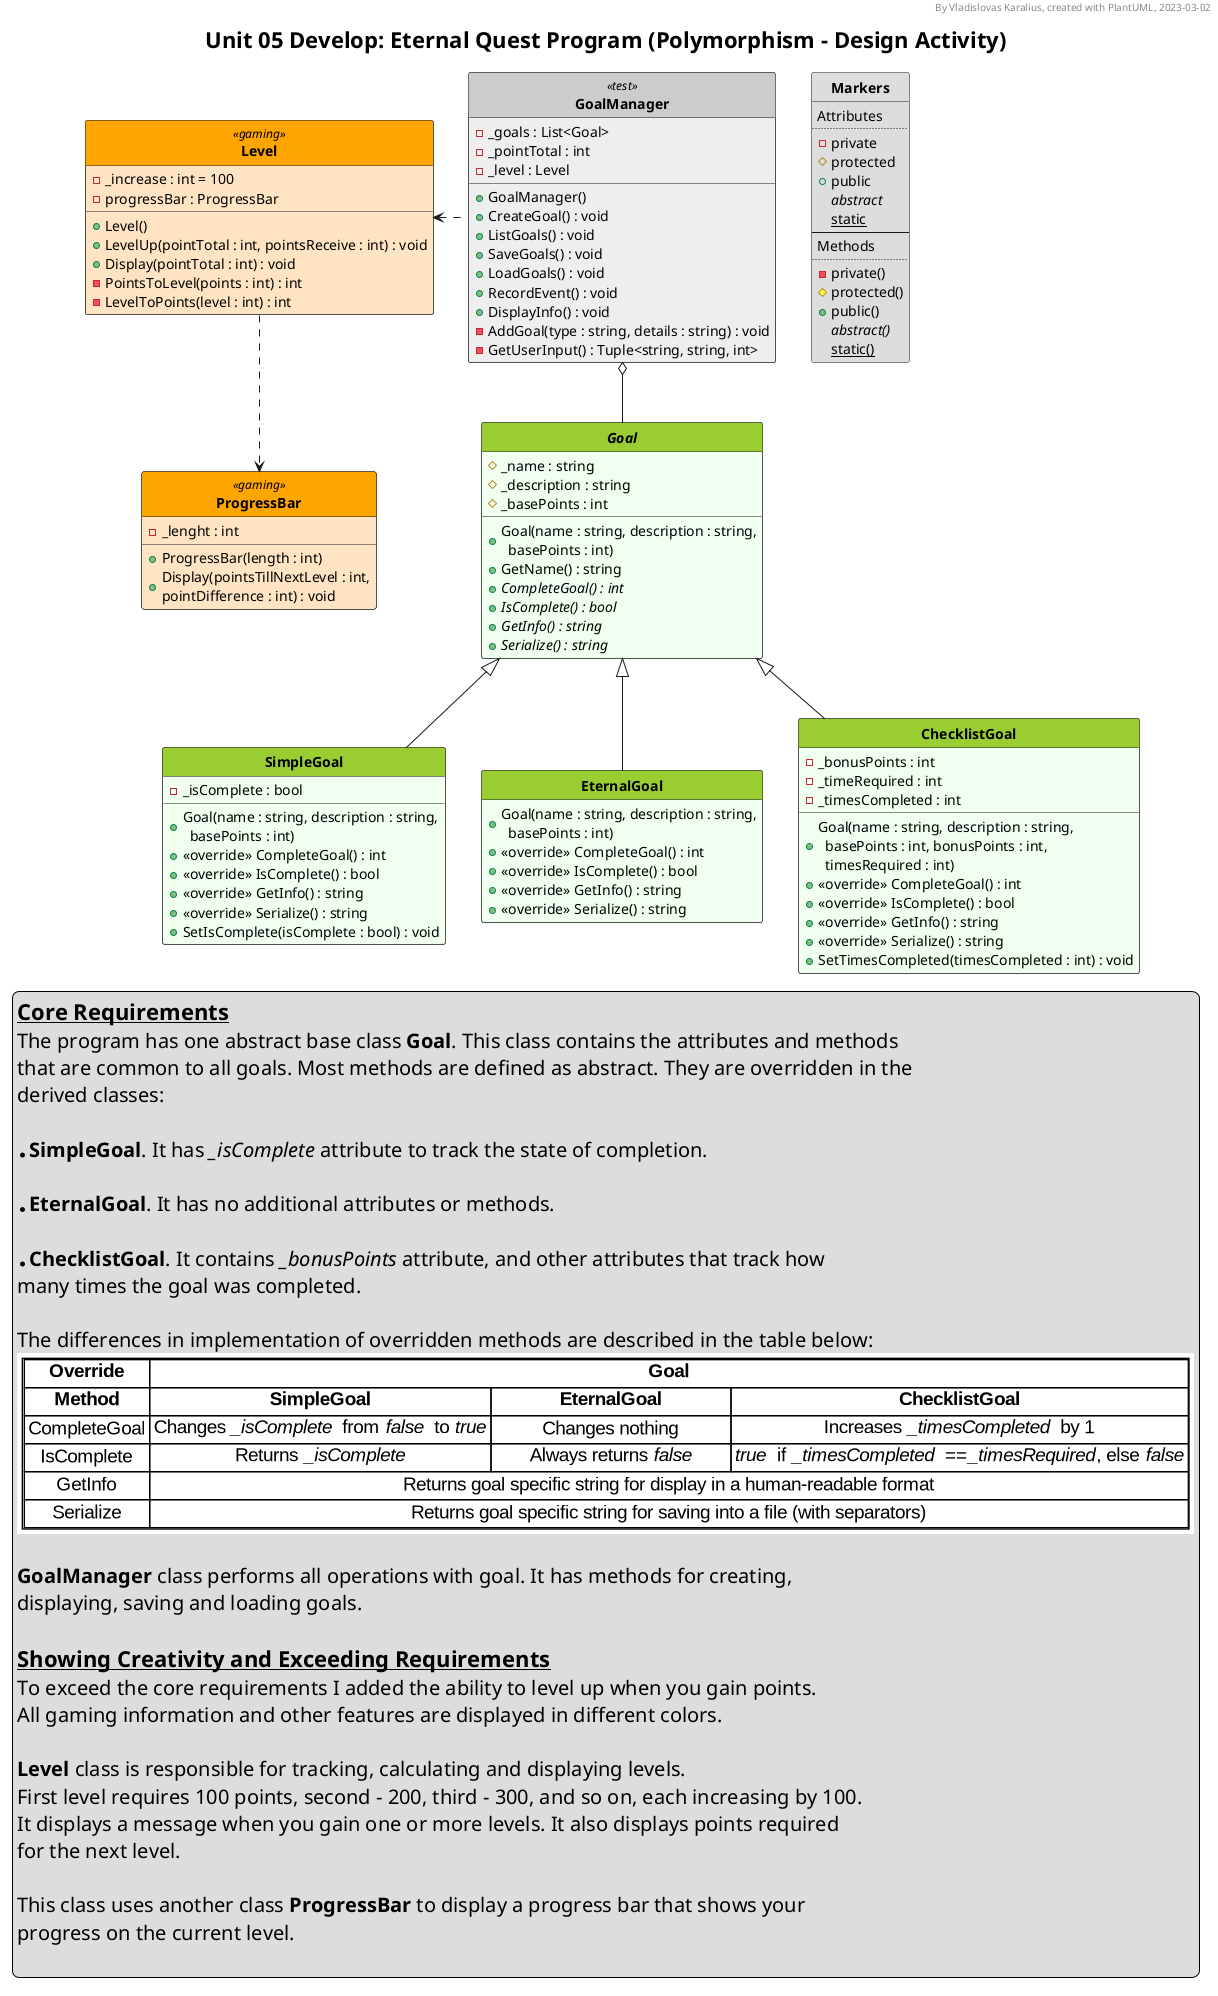 @startuml UML_diagram

'--Formatting options--
hide circle
hide empty members
'skinparam classAttributeIconSize 0
skinparam style strictuml
'skinparam groupInheritance 2
'skinparam linetype ortho
'skinparam Nodesep 15
'skinparam Ranksep 25
'left to right direction

'--Styling--
'skinparam BackgroundColor White/LightGreen
skinparam TitleFontSize 22

<style>
classDiagram {
  class {
    '-attributes and methods-
    'FontSize 14
    'FontColor black
    'BackgroundColor #fefece
    BackgroundColor #f0fff0
    'RoundCorner 0
    '-class name-
    header {
      'FontSize 12
      'FontColor Black
      FontStyle bold
      BackgroundColor YellowGreen
    }

    ' Alternative class style 1
    .gaming {
      BackgroundColor Bisque
      header {
        BackgroundColor Orange
      }
    }

    ' Alternative class style 2
    .test {
      BackgroundColor #eeeeee
      header {
        BackgroundColor #cccccc
      }
    }

  }

  note {
    BackgroundColor Yellow
  }
  legend {
    FontSize 20
  }
</style>

'--Header, title, caption--
header By Vladislovas Karalius, created with PlantUML, 2023-03-02
title Unit 05 Develop: Eternal Quest Program (Polymorphism - Design Activity)
'caption <:warning:> Constructors without parameters are not shown in this diagram

' Dummy class that explains visibility symbols
class Markers #dddddd {
Attributes
..
- private
# protected
+ public
{abstract} abstract
{static} static
--
Methods
..
- private()
# protected()
+ public()
{abstract} abstract()
{static} static()
}

'Goal -right[hidden]- Markers

'--Main--
class GoalManager <<test>> {
  - _goals : List<Goal>
  - _pointTotal : int
  - _level : Level
  + GoalManager()
  + CreateGoal() : void
  + ListGoals() : void
  + SaveGoals() : void
  + LoadGoals() : void
  + RecordEvent() : void
  + DisplayInfo() : void
  - AddGoal(type : string, details : string) : void
  - GetUserInput() : Tuple<string, string, int>
}

GoalManager o-- Goal

class Level <<gaming>> {
  - _increase : int = 100
  - progressBar : ProgressBar
  + Level()
  + LevelUp(pointTotal : int, pointsReceive : int) : void
  + Display(pointTotal : int) : void
  - PointsToLevel(points : int) : int
  - LevelToPoints(level : int) : int
}

GoalManager .left> Level

class ProgressBar <<gaming>> {
  - _lenght : int
  + ProgressBar(length : int)
  + Display(pointsTillNextLevel : int,\npointDifference : int) : void
}

Level ..> ProgressBar

abstract class Goal {
  # _name : string
  # _description : string
  # _basePoints : int
  + Goal(name : string, description : string,\n  basePoints : int)
  + GetName() : string
  + {abstract} CompleteGoal() : int
  + {abstract} IsComplete() : bool
  + {abstract} GetInfo() : string
  + {abstract} Serialize() : string
}

class SimpleGoal extends Goal {
  - _isComplete : bool
  + Goal(name : string, description : string,\n  basePoints : int)
  + <<override>> CompleteGoal() : int
  + <<override>> IsComplete() : bool
  + <<override>> GetInfo() : string
  + <<override>> Serialize() : string
  + SetIsComplete(isComplete : bool) : void
}

class EternalGoal extends Goal {
  + Goal(name : string, description : string,\n  basePoints : int)
  + <<override>> CompleteGoal() : int
  + <<override>> IsComplete() : bool
  + <<override>> GetInfo() : string
  + <<override>> Serialize() : string
}

class ChecklistGoal extends Goal {
  - _bonusPoints : int
  - _timeRequired : int
  - _timesCompleted : int
  + Goal(name : string, description : string,\n  basePoints : int, bonusPoints : int,\n  timesRequired : int)
  + <<override>> CompleteGoal() : int
  + <<override>> IsComplete() : bool
  + <<override>> GetInfo() : string
  + <<override>> Serialize() : string
  + SetTimesCompleted(timesCompleted : int) : void
}

'--Description--
legend bottom
<size:22>__**Core Requirements**__
The program has one abstract base class **Goal**. This class contains the attributes and methods
that are common to all goals. Most methods are defined as abstract. They are overridden in the
derived classes:

* **SimpleGoal**. It has //_isComplete// attribute to track the state of completion.

* **EternalGoal**. It has no additional attributes or methods.

* **ChecklistGoal**. It contains //_bonusPoints// attribute, and other attributes that track how
many times the goal was completed.

The differences in implementation of overridden methods are described in the table below:
' Experimenting with advanced PlantUML features:
{{
digraph methods {
    methods [shape=none, margin=0
  label=<<font face="Arial"><table border='1' cellborder='1' cellspacing='0'>
  <th>
    <td><b>Override</b></td>
    <td colspan="3"><b>Goal</b></td>
  </th>
  <th>
    <td><b>Method</b></td>
    <td><b>SimpleGoal</b></td>
    <td width="180"><b>EternalGoal</b></td>
    <td><b>ChecklistGoal</b></td>
  </th>
  <tr>
    <td>CompleteGoal</td>
    <td>Changes <i>_isComplete</i>  from <i>false</i>  to <i>true</i></td>
    <td>Changes nothing</td>
    <td>Increases <i>_timesCompleted</i>  by 1</td>
  </tr>
  <tr>
    <td>IsComplete</td>
    <td>Returns <i>_isComplete</i></td>
    <td>Always returns <i>false</i></td>
    <td><i>true</i>  if <i>_timesCompleted</i>  ==<i>_timesRequired</i>, else <i>false</i></td>
  </tr>
  <tr>
    <td>GetInfo</td>
    <td colspan="3">Returns goal specific string for display in a human-readable format</td>
  </tr>
  <tr>
    <td>Serialize</td>
    <td colspan="3">Returns goal specific string for saving into a file (with separators)</td>
  </tr>
</table></font>>
  ];
}
}}

**GoalManager** class performs all operations with goal. It has methods for creating,
displaying, saving and loading goals.

<size:22>__**Showing Creativity and Exceeding Requirements**__
To exceed the core requirements I added the ability to level up when you gain points.
All gaming information and other features are displayed in different colors.

**Level** class is responsible for tracking, calculating and displaying levels.
First level requires 100 points, second - 200, third - 300, and so on, each increasing by 100.
It displays a message when you gain one or more levels. It also displays points required
for the next level.

This class uses another class **ProgressBar** to display a progress bar that shows your
progress on the current level.

endlegend

@enduml